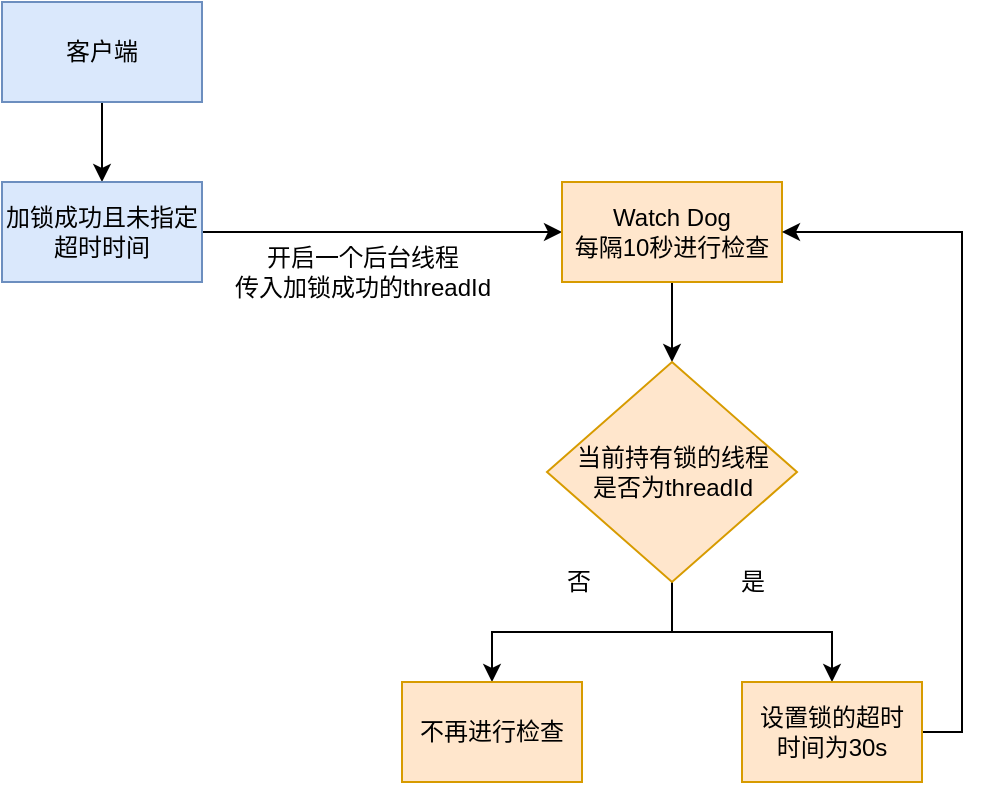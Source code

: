 <mxfile version="15.4.0" type="device"><diagram id="RvBK0gmUKd75djgb7qDD" name="第 1 页"><mxGraphModel dx="946" dy="623" grid="1" gridSize="10" guides="1" tooltips="1" connect="1" arrows="1" fold="1" page="1" pageScale="1" pageWidth="827" pageHeight="1169" math="0" shadow="0"><root><mxCell id="0"/><mxCell id="1" parent="0"/><mxCell id="MaMWh4HlZLwm7JhyBSrc-8" style="edgeStyle=orthogonalEdgeStyle;rounded=0;orthogonalLoop=1;jettySize=auto;html=1;exitX=0.5;exitY=1;exitDx=0;exitDy=0;entryX=0.5;entryY=0;entryDx=0;entryDy=0;" edge="1" parent="1" source="MaMWh4HlZLwm7JhyBSrc-1" target="MaMWh4HlZLwm7JhyBSrc-2"><mxGeometry relative="1" as="geometry"/></mxCell><mxCell id="MaMWh4HlZLwm7JhyBSrc-1" value="客户端" style="rounded=0;whiteSpace=wrap;html=1;fillColor=#dae8fc;strokeColor=#6c8ebf;" vertex="1" parent="1"><mxGeometry x="50" y="210" width="100" height="50" as="geometry"/></mxCell><mxCell id="MaMWh4HlZLwm7JhyBSrc-6" style="edgeStyle=orthogonalEdgeStyle;rounded=0;orthogonalLoop=1;jettySize=auto;html=1;exitX=1;exitY=0.5;exitDx=0;exitDy=0;entryX=0;entryY=0.5;entryDx=0;entryDy=0;" edge="1" parent="1" source="MaMWh4HlZLwm7JhyBSrc-2" target="MaMWh4HlZLwm7JhyBSrc-3"><mxGeometry relative="1" as="geometry"/></mxCell><mxCell id="MaMWh4HlZLwm7JhyBSrc-2" value="加锁成功且未指定超时时间" style="rounded=0;whiteSpace=wrap;html=1;fillColor=#dae8fc;strokeColor=#6c8ebf;" vertex="1" parent="1"><mxGeometry x="50" y="300" width="100" height="50" as="geometry"/></mxCell><mxCell id="MaMWh4HlZLwm7JhyBSrc-9" style="edgeStyle=orthogonalEdgeStyle;rounded=0;orthogonalLoop=1;jettySize=auto;html=1;exitX=0.5;exitY=1;exitDx=0;exitDy=0;" edge="1" parent="1" source="MaMWh4HlZLwm7JhyBSrc-3" target="MaMWh4HlZLwm7JhyBSrc-5"><mxGeometry relative="1" as="geometry"/></mxCell><mxCell id="MaMWh4HlZLwm7JhyBSrc-3" value="Watch Dog&lt;br&gt;每隔10秒进行检查" style="rounded=0;whiteSpace=wrap;html=1;fillColor=#ffe6cc;strokeColor=#d79b00;" vertex="1" parent="1"><mxGeometry x="330" y="300" width="110" height="50" as="geometry"/></mxCell><mxCell id="MaMWh4HlZLwm7JhyBSrc-12" style="edgeStyle=orthogonalEdgeStyle;rounded=0;orthogonalLoop=1;jettySize=auto;html=1;exitX=0.5;exitY=1;exitDx=0;exitDy=0;entryX=0.5;entryY=0;entryDx=0;entryDy=0;" edge="1" parent="1" source="MaMWh4HlZLwm7JhyBSrc-5" target="MaMWh4HlZLwm7JhyBSrc-10"><mxGeometry relative="1" as="geometry"/></mxCell><mxCell id="MaMWh4HlZLwm7JhyBSrc-13" style="edgeStyle=orthogonalEdgeStyle;rounded=0;orthogonalLoop=1;jettySize=auto;html=1;exitX=0.5;exitY=1;exitDx=0;exitDy=0;entryX=0.5;entryY=0;entryDx=0;entryDy=0;" edge="1" parent="1" source="MaMWh4HlZLwm7JhyBSrc-5" target="MaMWh4HlZLwm7JhyBSrc-11"><mxGeometry relative="1" as="geometry"/></mxCell><mxCell id="MaMWh4HlZLwm7JhyBSrc-5" value="当前持有锁的线程&lt;br&gt;是否为threadId" style="rhombus;whiteSpace=wrap;html=1;fillColor=#ffe6cc;strokeColor=#d79b00;" vertex="1" parent="1"><mxGeometry x="322.5" y="390" width="125" height="110" as="geometry"/></mxCell><mxCell id="MaMWh4HlZLwm7JhyBSrc-7" value="&lt;span&gt;开启一个&lt;/span&gt;&lt;span&gt;后台线程&lt;br&gt;传入加锁成功的threadId&lt;br&gt;&lt;/span&gt;" style="text;html=1;align=center;verticalAlign=middle;resizable=0;points=[];autosize=1;strokeColor=none;fillColor=none;" vertex="1" parent="1"><mxGeometry x="160" y="330" width="140" height="30" as="geometry"/></mxCell><mxCell id="MaMWh4HlZLwm7JhyBSrc-10" value="不再进行检查" style="rounded=0;whiteSpace=wrap;html=1;fillColor=#ffe6cc;strokeColor=#d79b00;" vertex="1" parent="1"><mxGeometry x="250" y="550" width="90" height="50" as="geometry"/></mxCell><mxCell id="MaMWh4HlZLwm7JhyBSrc-14" style="edgeStyle=orthogonalEdgeStyle;rounded=0;orthogonalLoop=1;jettySize=auto;html=1;exitX=1;exitY=0.5;exitDx=0;exitDy=0;entryX=1;entryY=0.5;entryDx=0;entryDy=0;" edge="1" parent="1" source="MaMWh4HlZLwm7JhyBSrc-11" target="MaMWh4HlZLwm7JhyBSrc-3"><mxGeometry relative="1" as="geometry"/></mxCell><mxCell id="MaMWh4HlZLwm7JhyBSrc-11" value="设置锁的超时&lt;br&gt;时间为30s" style="rounded=0;whiteSpace=wrap;html=1;fillColor=#ffe6cc;strokeColor=#d79b00;" vertex="1" parent="1"><mxGeometry x="420" y="550" width="90" height="50" as="geometry"/></mxCell><mxCell id="MaMWh4HlZLwm7JhyBSrc-15" value="否" style="text;html=1;align=center;verticalAlign=middle;resizable=0;points=[];autosize=1;strokeColor=none;fillColor=none;" vertex="1" parent="1"><mxGeometry x="322.5" y="490" width="30" height="20" as="geometry"/></mxCell><mxCell id="MaMWh4HlZLwm7JhyBSrc-16" value="是" style="text;html=1;align=center;verticalAlign=middle;resizable=0;points=[];autosize=1;strokeColor=none;fillColor=none;" vertex="1" parent="1"><mxGeometry x="410" y="490" width="30" height="20" as="geometry"/></mxCell></root></mxGraphModel></diagram></mxfile>